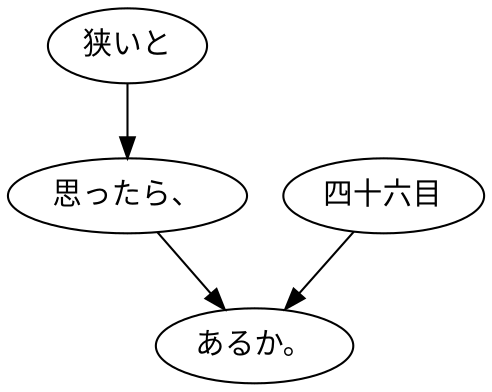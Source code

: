 digraph graph7872 {
	node0 [label="狭いと"];
	node1 [label="思ったら、"];
	node2 [label="四十六目"];
	node3 [label="あるか。"];
	node0 -> node1;
	node1 -> node3;
	node2 -> node3;
}
